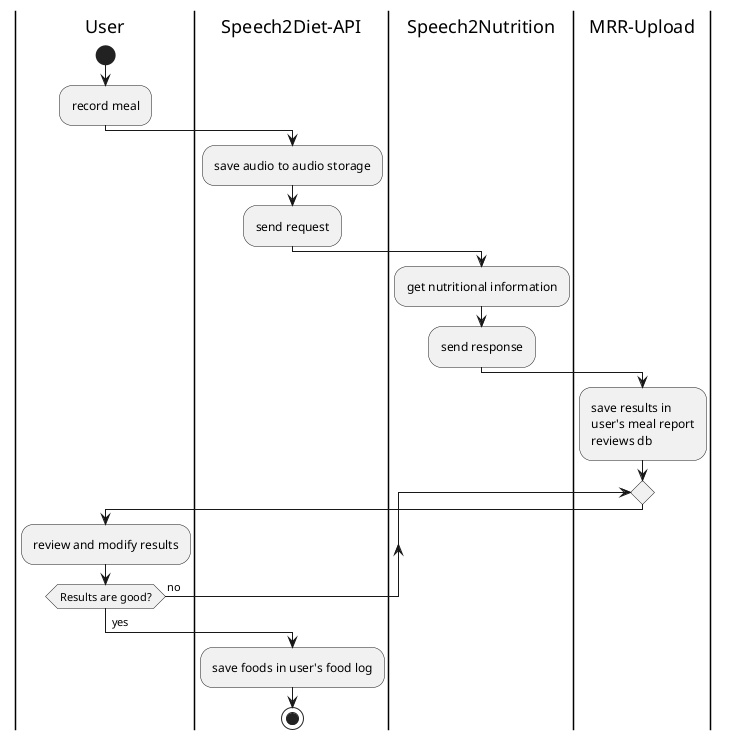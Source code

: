 @startuml foodlog-activity-diagram
skinparam padding 2

|User|
start
:record meal;

|Speech2Diet-API|
:save audio to audio storage;
:send request;

|Speech2Nutrition|
:get nutritional information;
:send response;

|MRR-Upload|
:save results in\nuser's meal report\nreviews db;

repeat
  |User|
  :review and modify results;
repeat while (Results are good?) is (no)
->yes;
|Speech2Diet-API|
:save foods in user's food log;
stop

@enduml